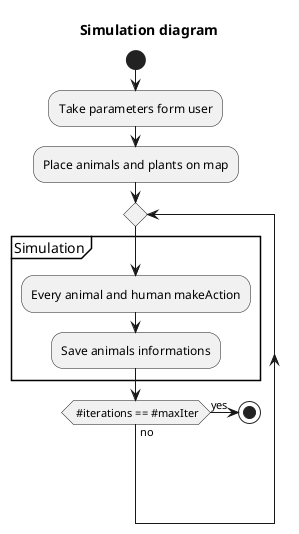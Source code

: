 @startuml
title Simulation diagram
start
:Take parameters form user;
:Place animals and plants on map;

repeat
partition Simulation {
    :Every animal and human makeAction;
    :Save animals informations;
}
if( #iterations == #maxIter) then (yes)
        stop
    else(no)
    endif

@enduml
